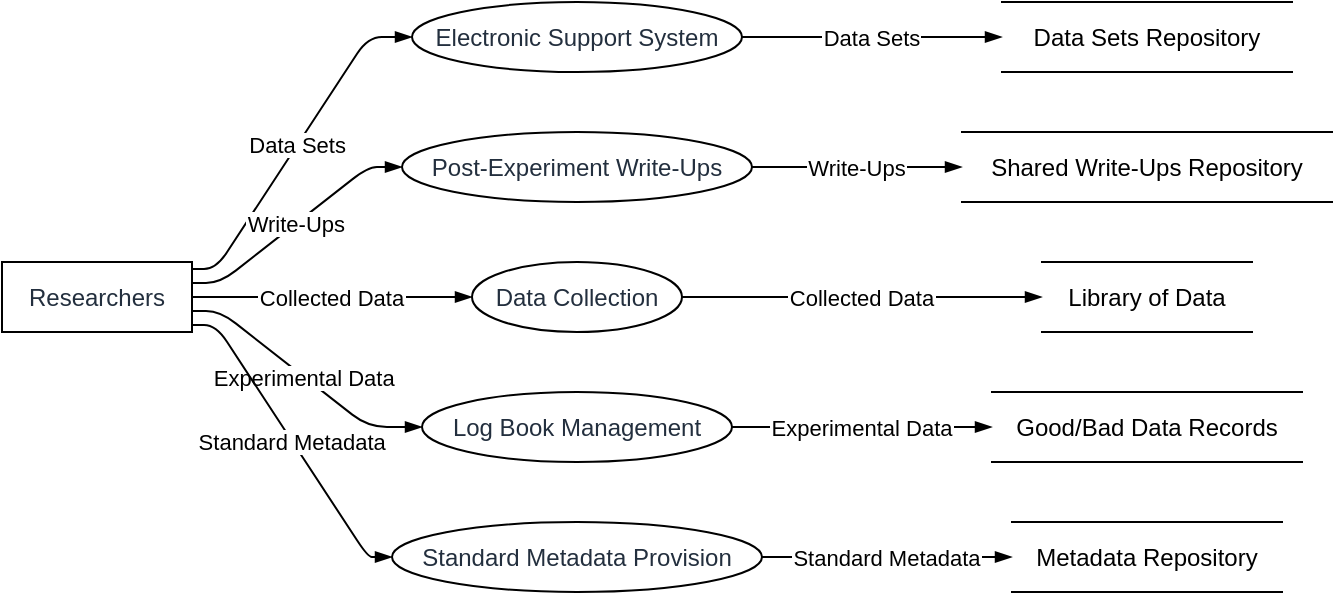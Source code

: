<mxfile version="23.0.2" type="device">
  <diagram name="Page-1" id="AP0AheNI9Aq62g53hrNR">
    <mxGraphModel dx="794" dy="511" grid="1" gridSize="10" guides="1" tooltips="1" connect="1" arrows="1" fold="1" page="1" pageScale="1" pageWidth="827" pageHeight="1169" math="0" shadow="0">
      <root>
        <mxCell id="0" />
        <mxCell id="1" parent="0" />
        <UserObject label="Researchers" type="externalEntity" source="" flow="" placeholders="1" id="oDHuUjMVB9zOK3hgbLc3-1">
          <mxCell style="shape=rectangle;whiteSpace=wrap;html=1;fillColor=#ffffff;strokeColor=#000000;align=center;verticalAlign=middle;fontColor=#232F3E;" vertex="1" parent="1">
            <mxGeometry y="130" width="95" height="35" as="geometry" />
          </mxCell>
        </UserObject>
        <UserObject label="Electronic Support System" type="process" source="1" flow="Data Sets" placeholders="1" id="oDHuUjMVB9zOK3hgbLc3-2">
          <mxCell style="shape=ellipse;perimeter=ellipsePerimeter;whiteSpace=wrap;html=1;fillColor=#ffffff;strokeColor=#000000;align=center;verticalAlign=middle;fontColor=#232F3E;" vertex="1" parent="1">
            <mxGeometry x="205" width="165" height="35" as="geometry" />
          </mxCell>
        </UserObject>
        <UserObject label="Data Sets Repository" type="dataStore" source="2" flow="Data Sets" placeholders="1" id="oDHuUjMVB9zOK3hgbLc3-3">
          <mxCell style="html=1;dashed=0;whiteSpace=wrap;shape=partialRectangle;right=0;left=0;" vertex="1" parent="1">
            <mxGeometry x="500" width="145" height="35" as="geometry" />
          </mxCell>
        </UserObject>
        <UserObject label="Post-Experiment Write-Ups" type="process" source="1" flow="Write-Ups" placeholders="1" id="oDHuUjMVB9zOK3hgbLc3-4">
          <mxCell style="shape=ellipse;perimeter=ellipsePerimeter;whiteSpace=wrap;html=1;fillColor=#ffffff;strokeColor=#000000;align=center;verticalAlign=middle;fontColor=#232F3E;" vertex="1" parent="1">
            <mxGeometry x="200" y="65" width="175" height="35" as="geometry" />
          </mxCell>
        </UserObject>
        <UserObject label="Shared Write-Ups Repository" type="dataStore" source="4" flow="Write-Ups" placeholders="1" id="oDHuUjMVB9zOK3hgbLc3-5">
          <mxCell style="html=1;dashed=0;whiteSpace=wrap;shape=partialRectangle;right=0;left=0;" vertex="1" parent="1">
            <mxGeometry x="480" y="65" width="185" height="35" as="geometry" />
          </mxCell>
        </UserObject>
        <UserObject label="Data Collection" type="process" source="1" flow="Collected Data" placeholders="1" id="oDHuUjMVB9zOK3hgbLc3-6">
          <mxCell style="shape=ellipse;perimeter=ellipsePerimeter;whiteSpace=wrap;html=1;fillColor=#ffffff;strokeColor=#000000;align=center;verticalAlign=middle;fontColor=#232F3E;" vertex="1" parent="1">
            <mxGeometry x="235" y="130" width="105" height="35" as="geometry" />
          </mxCell>
        </UserObject>
        <UserObject label="Library of Data" type="dataStore" source="6" flow="Collected Data" placeholders="1" id="oDHuUjMVB9zOK3hgbLc3-7">
          <mxCell style="html=1;dashed=0;whiteSpace=wrap;shape=partialRectangle;right=0;left=0;" vertex="1" parent="1">
            <mxGeometry x="520" y="130" width="105" height="35" as="geometry" />
          </mxCell>
        </UserObject>
        <UserObject label="Log Book Management" type="process" source="1" flow="Experimental Data" placeholders="1" id="oDHuUjMVB9zOK3hgbLc3-8">
          <mxCell style="shape=ellipse;perimeter=ellipsePerimeter;whiteSpace=wrap;html=1;fillColor=#ffffff;strokeColor=#000000;align=center;verticalAlign=middle;fontColor=#232F3E;" vertex="1" parent="1">
            <mxGeometry x="210" y="195" width="155" height="35" as="geometry" />
          </mxCell>
        </UserObject>
        <UserObject label="Good/Bad Data Records" type="dataStore" source="8" flow="Experimental Data" placeholders="1" id="oDHuUjMVB9zOK3hgbLc3-9">
          <mxCell style="html=1;dashed=0;whiteSpace=wrap;shape=partialRectangle;right=0;left=0;" vertex="1" parent="1">
            <mxGeometry x="495" y="195" width="155" height="35" as="geometry" />
          </mxCell>
        </UserObject>
        <UserObject label="Standard Metadata Provision" type="process" source="1" flow="Standard Metadata" placeholders="1" id="oDHuUjMVB9zOK3hgbLc3-10">
          <mxCell style="shape=ellipse;perimeter=ellipsePerimeter;whiteSpace=wrap;html=1;fillColor=#ffffff;strokeColor=#000000;align=center;verticalAlign=middle;fontColor=#232F3E;" vertex="1" parent="1">
            <mxGeometry x="195" y="260" width="185" height="35" as="geometry" />
          </mxCell>
        </UserObject>
        <UserObject label="Metadata Repository" type="dataStore" source="10" flow="Standard Metadata" placeholders="1" id="oDHuUjMVB9zOK3hgbLc3-11">
          <mxCell style="html=1;dashed=0;whiteSpace=wrap;shape=partialRectangle;right=0;left=0;" vertex="1" parent="1">
            <mxGeometry x="505" y="260" width="135" height="35" as="geometry" />
          </mxCell>
        </UserObject>
        <mxCell id="oDHuUjMVB9zOK3hgbLc3-12" value="Data Sets" style="endArrow=blockThin;endFill=1;fontSize=11;orthogonal=1;noEdgeStyle=1;" edge="1" parent="1" source="oDHuUjMVB9zOK3hgbLc3-1" target="oDHuUjMVB9zOK3hgbLc3-2">
          <mxGeometry relative="1" as="geometry">
            <Array as="points">
              <mxPoint x="107" y="133.5" />
              <mxPoint x="183" y="17.5" />
            </Array>
          </mxGeometry>
        </mxCell>
        <mxCell id="oDHuUjMVB9zOK3hgbLc3-13" value="Data Sets" style="endArrow=blockThin;endFill=1;fontSize=11;orthogonal=1;noEdgeStyle=1;" edge="1" parent="1" source="oDHuUjMVB9zOK3hgbLc3-2" target="oDHuUjMVB9zOK3hgbLc3-3">
          <mxGeometry relative="1" as="geometry">
            <Array as="points">
              <mxPoint x="392" y="17.5" />
              <mxPoint x="468" y="17.5" />
            </Array>
          </mxGeometry>
        </mxCell>
        <mxCell id="oDHuUjMVB9zOK3hgbLc3-14" value="Write-Ups" style="endArrow=blockThin;endFill=1;fontSize=11;orthogonal=1;noEdgeStyle=1;" edge="1" parent="1" source="oDHuUjMVB9zOK3hgbLc3-1" target="oDHuUjMVB9zOK3hgbLc3-4">
          <mxGeometry relative="1" as="geometry">
            <Array as="points">
              <mxPoint x="109" y="140.5" />
              <mxPoint x="183" y="82.5" />
            </Array>
          </mxGeometry>
        </mxCell>
        <mxCell id="oDHuUjMVB9zOK3hgbLc3-15" value="Write-Ups" style="endArrow=blockThin;endFill=1;fontSize=11;orthogonal=1;noEdgeStyle=1;" edge="1" parent="1" source="oDHuUjMVB9zOK3hgbLc3-4" target="oDHuUjMVB9zOK3hgbLc3-5">
          <mxGeometry relative="1" as="geometry">
            <Array as="points">
              <mxPoint x="392" y="82.5" />
              <mxPoint x="468" y="82.5" />
            </Array>
          </mxGeometry>
        </mxCell>
        <mxCell id="oDHuUjMVB9zOK3hgbLc3-16" value="Collected Data" style="endArrow=blockThin;endFill=1;fontSize=11;orthogonal=1;noEdgeStyle=1;" edge="1" parent="1" source="oDHuUjMVB9zOK3hgbLc3-1" target="oDHuUjMVB9zOK3hgbLc3-6">
          <mxGeometry relative="1" as="geometry">
            <Array as="points">
              <mxPoint x="111" y="147.5" />
              <mxPoint x="183" y="147.5" />
            </Array>
          </mxGeometry>
        </mxCell>
        <mxCell id="oDHuUjMVB9zOK3hgbLc3-17" value="Collected Data" style="endArrow=blockThin;endFill=1;fontSize=11;orthogonal=1;noEdgeStyle=1;" edge="1" parent="1" source="oDHuUjMVB9zOK3hgbLc3-6" target="oDHuUjMVB9zOK3hgbLc3-7">
          <mxGeometry relative="1" as="geometry">
            <Array as="points">
              <mxPoint x="392" y="147.5" />
              <mxPoint x="468" y="147.5" />
            </Array>
          </mxGeometry>
        </mxCell>
        <mxCell id="oDHuUjMVB9zOK3hgbLc3-18" value="Experimental Data" style="endArrow=blockThin;endFill=1;fontSize=11;orthogonal=1;noEdgeStyle=1;" edge="1" parent="1" source="oDHuUjMVB9zOK3hgbLc3-1" target="oDHuUjMVB9zOK3hgbLc3-8">
          <mxGeometry relative="1" as="geometry">
            <Array as="points">
              <mxPoint x="109" y="154.5" />
              <mxPoint x="183" y="212.5" />
            </Array>
          </mxGeometry>
        </mxCell>
        <mxCell id="oDHuUjMVB9zOK3hgbLc3-19" value="Experimental Data" style="endArrow=blockThin;endFill=1;fontSize=11;orthogonal=1;noEdgeStyle=1;" edge="1" parent="1" source="oDHuUjMVB9zOK3hgbLc3-8" target="oDHuUjMVB9zOK3hgbLc3-9">
          <mxGeometry relative="1" as="geometry">
            <Array as="points">
              <mxPoint x="392" y="212.5" />
              <mxPoint x="468" y="212.5" />
            </Array>
          </mxGeometry>
        </mxCell>
        <mxCell id="oDHuUjMVB9zOK3hgbLc3-20" value="Standard Metadata" style="endArrow=blockThin;endFill=1;fontSize=11;orthogonal=1;noEdgeStyle=1;" edge="1" parent="1" source="oDHuUjMVB9zOK3hgbLc3-1" target="oDHuUjMVB9zOK3hgbLc3-10">
          <mxGeometry relative="1" as="geometry">
            <Array as="points">
              <mxPoint x="107" y="161.5" />
              <mxPoint x="183" y="277.5" />
            </Array>
          </mxGeometry>
        </mxCell>
        <mxCell id="oDHuUjMVB9zOK3hgbLc3-21" value="Standard Metadata" style="endArrow=blockThin;endFill=1;fontSize=11;orthogonal=1;noEdgeStyle=1;" edge="1" parent="1" source="oDHuUjMVB9zOK3hgbLc3-10" target="oDHuUjMVB9zOK3hgbLc3-11">
          <mxGeometry relative="1" as="geometry">
            <Array as="points">
              <mxPoint x="392" y="277.5" />
              <mxPoint x="468" y="277.5" />
            </Array>
          </mxGeometry>
        </mxCell>
      </root>
    </mxGraphModel>
  </diagram>
</mxfile>
